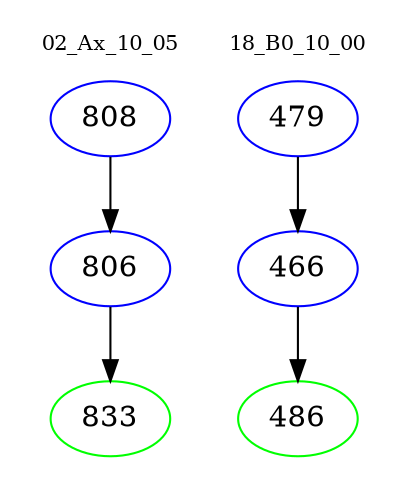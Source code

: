 digraph{
subgraph cluster_0 {
color = white
label = "02_Ax_10_05";
fontsize=10;
T0_808 [label="808", color="blue"]
T0_808 -> T0_806 [color="black"]
T0_806 [label="806", color="blue"]
T0_806 -> T0_833 [color="black"]
T0_833 [label="833", color="green"]
}
subgraph cluster_1 {
color = white
label = "18_B0_10_00";
fontsize=10;
T1_479 [label="479", color="blue"]
T1_479 -> T1_466 [color="black"]
T1_466 [label="466", color="blue"]
T1_466 -> T1_486 [color="black"]
T1_486 [label="486", color="green"]
}
}
